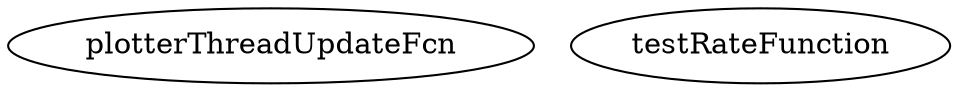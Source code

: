 /* Created by mdot for Matlab */
digraph m2html {

  plotterThreadUpdateFcn [URL="plotterThreadUpdateFcn.html"];
  testRateFunction [URL="testRateFunction.html"];
}